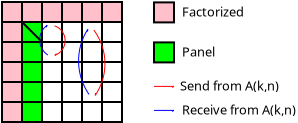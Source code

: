 <?xml version="1.0" encoding="UTF-8"?>
<dia:diagram xmlns:dia="http://www.lysator.liu.se/~alla/dia/">
  <dia:layer name="Background" visible="true" active="true">
    <dia:object type="Standard - Box" version="0" id="O0">
      <dia:attribute name="obj_pos">
        <dia:point val="-2357,-1700.92"/>
      </dia:attribute>
      <dia:attribute name="obj_bb">
        <dia:rectangle val="-2357.05,-1700.97;-2355.95,-1699.87"/>
      </dia:attribute>
      <dia:attribute name="elem_corner">
        <dia:point val="-2357,-1700.92"/>
      </dia:attribute>
      <dia:attribute name="elem_width">
        <dia:real val="1"/>
      </dia:attribute>
      <dia:attribute name="elem_height">
        <dia:real val="1"/>
      </dia:attribute>
      <dia:attribute name="border_width">
        <dia:real val="0.1"/>
      </dia:attribute>
      <dia:attribute name="inner_color">
        <dia:color val="#ffc0cb"/>
      </dia:attribute>
      <dia:attribute name="show_background">
        <dia:boolean val="true"/>
      </dia:attribute>
    </dia:object>
    <dia:object type="Standard - Box" version="0" id="O1">
      <dia:attribute name="obj_pos">
        <dia:point val="-2357,-1701.92"/>
      </dia:attribute>
      <dia:attribute name="obj_bb">
        <dia:rectangle val="-2357.05,-1701.97;-2355.95,-1700.87"/>
      </dia:attribute>
      <dia:attribute name="elem_corner">
        <dia:point val="-2357,-1701.92"/>
      </dia:attribute>
      <dia:attribute name="elem_width">
        <dia:real val="1"/>
      </dia:attribute>
      <dia:attribute name="elem_height">
        <dia:real val="1"/>
      </dia:attribute>
      <dia:attribute name="border_width">
        <dia:real val="0.1"/>
      </dia:attribute>
      <dia:attribute name="inner_color">
        <dia:color val="#ffc0cb"/>
      </dia:attribute>
      <dia:attribute name="show_background">
        <dia:boolean val="true"/>
      </dia:attribute>
    </dia:object>
    <dia:object type="Standard - Box" version="0" id="O2">
      <dia:attribute name="obj_pos">
        <dia:point val="-2357,-1702.92"/>
      </dia:attribute>
      <dia:attribute name="obj_bb">
        <dia:rectangle val="-2357.05,-1702.97;-2355.95,-1701.87"/>
      </dia:attribute>
      <dia:attribute name="elem_corner">
        <dia:point val="-2357,-1702.92"/>
      </dia:attribute>
      <dia:attribute name="elem_width">
        <dia:real val="1"/>
      </dia:attribute>
      <dia:attribute name="elem_height">
        <dia:real val="1"/>
      </dia:attribute>
      <dia:attribute name="border_width">
        <dia:real val="0.1"/>
      </dia:attribute>
      <dia:attribute name="inner_color">
        <dia:color val="#ffc0cb"/>
      </dia:attribute>
      <dia:attribute name="show_background">
        <dia:boolean val="true"/>
      </dia:attribute>
    </dia:object>
    <dia:object type="Standard - Box" version="0" id="O3">
      <dia:attribute name="obj_pos">
        <dia:point val="-2357,-1703.92"/>
      </dia:attribute>
      <dia:attribute name="obj_bb">
        <dia:rectangle val="-2357.05,-1703.97;-2355.95,-1702.87"/>
      </dia:attribute>
      <dia:attribute name="elem_corner">
        <dia:point val="-2357,-1703.92"/>
      </dia:attribute>
      <dia:attribute name="elem_width">
        <dia:real val="1"/>
      </dia:attribute>
      <dia:attribute name="elem_height">
        <dia:real val="1"/>
      </dia:attribute>
      <dia:attribute name="border_width">
        <dia:real val="0.1"/>
      </dia:attribute>
      <dia:attribute name="inner_color">
        <dia:color val="#ffc0cb"/>
      </dia:attribute>
      <dia:attribute name="show_background">
        <dia:boolean val="true"/>
      </dia:attribute>
    </dia:object>
    <dia:object type="Standard - Box" version="0" id="O4">
      <dia:attribute name="obj_pos">
        <dia:point val="-2357,-1704.92"/>
      </dia:attribute>
      <dia:attribute name="obj_bb">
        <dia:rectangle val="-2357.05,-1704.97;-2355.95,-1703.87"/>
      </dia:attribute>
      <dia:attribute name="elem_corner">
        <dia:point val="-2357,-1704.92"/>
      </dia:attribute>
      <dia:attribute name="elem_width">
        <dia:real val="1"/>
      </dia:attribute>
      <dia:attribute name="elem_height">
        <dia:real val="1"/>
      </dia:attribute>
      <dia:attribute name="border_width">
        <dia:real val="0.1"/>
      </dia:attribute>
      <dia:attribute name="inner_color">
        <dia:color val="#ffc0cb"/>
      </dia:attribute>
      <dia:attribute name="show_background">
        <dia:boolean val="true"/>
      </dia:attribute>
    </dia:object>
    <dia:object type="Standard - Box" version="0" id="O5">
      <dia:attribute name="obj_pos">
        <dia:point val="-2356,-1700.92"/>
      </dia:attribute>
      <dia:attribute name="obj_bb">
        <dia:rectangle val="-2356.05,-1700.97;-2354.95,-1699.87"/>
      </dia:attribute>
      <dia:attribute name="elem_corner">
        <dia:point val="-2356,-1700.92"/>
      </dia:attribute>
      <dia:attribute name="elem_width">
        <dia:real val="1"/>
      </dia:attribute>
      <dia:attribute name="elem_height">
        <dia:real val="1"/>
      </dia:attribute>
      <dia:attribute name="inner_color">
        <dia:color val="#00ff00"/>
      </dia:attribute>
      <dia:attribute name="show_background">
        <dia:boolean val="true"/>
      </dia:attribute>
    </dia:object>
    <dia:object type="Standard - Box" version="0" id="O6">
      <dia:attribute name="obj_pos">
        <dia:point val="-2356,-1701.92"/>
      </dia:attribute>
      <dia:attribute name="obj_bb">
        <dia:rectangle val="-2356.05,-1701.97;-2354.95,-1700.87"/>
      </dia:attribute>
      <dia:attribute name="elem_corner">
        <dia:point val="-2356,-1701.92"/>
      </dia:attribute>
      <dia:attribute name="elem_width">
        <dia:real val="1"/>
      </dia:attribute>
      <dia:attribute name="elem_height">
        <dia:real val="1"/>
      </dia:attribute>
      <dia:attribute name="inner_color">
        <dia:color val="#00ff00"/>
      </dia:attribute>
      <dia:attribute name="show_background">
        <dia:boolean val="true"/>
      </dia:attribute>
    </dia:object>
    <dia:object type="Standard - Box" version="0" id="O7">
      <dia:attribute name="obj_pos">
        <dia:point val="-2356,-1702.92"/>
      </dia:attribute>
      <dia:attribute name="obj_bb">
        <dia:rectangle val="-2356.05,-1702.97;-2354.95,-1701.87"/>
      </dia:attribute>
      <dia:attribute name="elem_corner">
        <dia:point val="-2356,-1702.92"/>
      </dia:attribute>
      <dia:attribute name="elem_width">
        <dia:real val="1"/>
      </dia:attribute>
      <dia:attribute name="elem_height">
        <dia:real val="1"/>
      </dia:attribute>
      <dia:attribute name="inner_color">
        <dia:color val="#00ff00"/>
      </dia:attribute>
      <dia:attribute name="show_background">
        <dia:boolean val="true"/>
      </dia:attribute>
    </dia:object>
    <dia:object type="Standard - Box" version="0" id="O8">
      <dia:attribute name="obj_pos">
        <dia:point val="-2356,-1703.92"/>
      </dia:attribute>
      <dia:attribute name="obj_bb">
        <dia:rectangle val="-2356.05,-1703.97;-2354.95,-1702.87"/>
      </dia:attribute>
      <dia:attribute name="elem_corner">
        <dia:point val="-2356,-1703.92"/>
      </dia:attribute>
      <dia:attribute name="elem_width">
        <dia:real val="1"/>
      </dia:attribute>
      <dia:attribute name="elem_height">
        <dia:real val="1"/>
      </dia:attribute>
      <dia:attribute name="inner_color">
        <dia:color val="#00ff00"/>
      </dia:attribute>
      <dia:attribute name="show_background">
        <dia:boolean val="true"/>
      </dia:attribute>
    </dia:object>
    <dia:object type="Standard - Box" version="0" id="O9">
      <dia:attribute name="obj_pos">
        <dia:point val="-2356,-1704.92"/>
      </dia:attribute>
      <dia:attribute name="obj_bb">
        <dia:rectangle val="-2356.05,-1704.97;-2354.95,-1703.87"/>
      </dia:attribute>
      <dia:attribute name="elem_corner">
        <dia:point val="-2356,-1704.92"/>
      </dia:attribute>
      <dia:attribute name="elem_width">
        <dia:real val="1"/>
      </dia:attribute>
      <dia:attribute name="elem_height">
        <dia:real val="1"/>
      </dia:attribute>
      <dia:attribute name="inner_color">
        <dia:color val="#00ff00"/>
      </dia:attribute>
      <dia:attribute name="show_background">
        <dia:boolean val="true"/>
      </dia:attribute>
    </dia:object>
    <dia:object type="Standard - Box" version="0" id="O10">
      <dia:attribute name="obj_pos">
        <dia:point val="-2355,-1700.92"/>
      </dia:attribute>
      <dia:attribute name="obj_bb">
        <dia:rectangle val="-2355.05,-1700.97;-2353.95,-1699.87"/>
      </dia:attribute>
      <dia:attribute name="elem_corner">
        <dia:point val="-2355,-1700.92"/>
      </dia:attribute>
      <dia:attribute name="elem_width">
        <dia:real val="1"/>
      </dia:attribute>
      <dia:attribute name="elem_height">
        <dia:real val="1"/>
      </dia:attribute>
      <dia:attribute name="show_background">
        <dia:boolean val="true"/>
      </dia:attribute>
    </dia:object>
    <dia:object type="Standard - Box" version="0" id="O11">
      <dia:attribute name="obj_pos">
        <dia:point val="-2355,-1701.92"/>
      </dia:attribute>
      <dia:attribute name="obj_bb">
        <dia:rectangle val="-2355.05,-1701.97;-2353.95,-1700.87"/>
      </dia:attribute>
      <dia:attribute name="elem_corner">
        <dia:point val="-2355,-1701.92"/>
      </dia:attribute>
      <dia:attribute name="elem_width">
        <dia:real val="1"/>
      </dia:attribute>
      <dia:attribute name="elem_height">
        <dia:real val="1"/>
      </dia:attribute>
      <dia:attribute name="show_background">
        <dia:boolean val="true"/>
      </dia:attribute>
    </dia:object>
    <dia:object type="Standard - Box" version="0" id="O12">
      <dia:attribute name="obj_pos">
        <dia:point val="-2355,-1702.92"/>
      </dia:attribute>
      <dia:attribute name="obj_bb">
        <dia:rectangle val="-2355.05,-1702.97;-2353.95,-1701.87"/>
      </dia:attribute>
      <dia:attribute name="elem_corner">
        <dia:point val="-2355,-1702.92"/>
      </dia:attribute>
      <dia:attribute name="elem_width">
        <dia:real val="1"/>
      </dia:attribute>
      <dia:attribute name="elem_height">
        <dia:real val="1"/>
      </dia:attribute>
      <dia:attribute name="show_background">
        <dia:boolean val="true"/>
      </dia:attribute>
    </dia:object>
    <dia:object type="Standard - Box" version="0" id="O13">
      <dia:attribute name="obj_pos">
        <dia:point val="-2355,-1703.92"/>
      </dia:attribute>
      <dia:attribute name="obj_bb">
        <dia:rectangle val="-2355.05,-1703.97;-2353.95,-1702.87"/>
      </dia:attribute>
      <dia:attribute name="elem_corner">
        <dia:point val="-2355,-1703.92"/>
      </dia:attribute>
      <dia:attribute name="elem_width">
        <dia:real val="1"/>
      </dia:attribute>
      <dia:attribute name="elem_height">
        <dia:real val="1"/>
      </dia:attribute>
      <dia:attribute name="show_background">
        <dia:boolean val="true"/>
      </dia:attribute>
    </dia:object>
    <dia:object type="Standard - Box" version="0" id="O14">
      <dia:attribute name="obj_pos">
        <dia:point val="-2355,-1704.92"/>
      </dia:attribute>
      <dia:attribute name="obj_bb">
        <dia:rectangle val="-2355.05,-1704.97;-2353.95,-1703.87"/>
      </dia:attribute>
      <dia:attribute name="elem_corner">
        <dia:point val="-2355,-1704.92"/>
      </dia:attribute>
      <dia:attribute name="elem_width">
        <dia:real val="1"/>
      </dia:attribute>
      <dia:attribute name="elem_height">
        <dia:real val="1"/>
      </dia:attribute>
      <dia:attribute name="show_background">
        <dia:boolean val="true"/>
      </dia:attribute>
    </dia:object>
    <dia:object type="Standard - Box" version="0" id="O15">
      <dia:attribute name="obj_pos">
        <dia:point val="-2354,-1700.92"/>
      </dia:attribute>
      <dia:attribute name="obj_bb">
        <dia:rectangle val="-2354.05,-1700.97;-2352.95,-1699.87"/>
      </dia:attribute>
      <dia:attribute name="elem_corner">
        <dia:point val="-2354,-1700.92"/>
      </dia:attribute>
      <dia:attribute name="elem_width">
        <dia:real val="1"/>
      </dia:attribute>
      <dia:attribute name="elem_height">
        <dia:real val="1"/>
      </dia:attribute>
      <dia:attribute name="show_background">
        <dia:boolean val="true"/>
      </dia:attribute>
    </dia:object>
    <dia:object type="Standard - Box" version="0" id="O16">
      <dia:attribute name="obj_pos">
        <dia:point val="-2354,-1701.92"/>
      </dia:attribute>
      <dia:attribute name="obj_bb">
        <dia:rectangle val="-2354.05,-1701.97;-2352.95,-1700.87"/>
      </dia:attribute>
      <dia:attribute name="elem_corner">
        <dia:point val="-2354,-1701.92"/>
      </dia:attribute>
      <dia:attribute name="elem_width">
        <dia:real val="1"/>
      </dia:attribute>
      <dia:attribute name="elem_height">
        <dia:real val="1"/>
      </dia:attribute>
      <dia:attribute name="show_background">
        <dia:boolean val="true"/>
      </dia:attribute>
    </dia:object>
    <dia:object type="Standard - Box" version="0" id="O17">
      <dia:attribute name="obj_pos">
        <dia:point val="-2354,-1702.92"/>
      </dia:attribute>
      <dia:attribute name="obj_bb">
        <dia:rectangle val="-2354.05,-1702.97;-2352.95,-1701.87"/>
      </dia:attribute>
      <dia:attribute name="elem_corner">
        <dia:point val="-2354,-1702.92"/>
      </dia:attribute>
      <dia:attribute name="elem_width">
        <dia:real val="1"/>
      </dia:attribute>
      <dia:attribute name="elem_height">
        <dia:real val="1"/>
      </dia:attribute>
      <dia:attribute name="show_background">
        <dia:boolean val="true"/>
      </dia:attribute>
    </dia:object>
    <dia:object type="Standard - Box" version="0" id="O18">
      <dia:attribute name="obj_pos">
        <dia:point val="-2354,-1703.92"/>
      </dia:attribute>
      <dia:attribute name="obj_bb">
        <dia:rectangle val="-2354.05,-1703.97;-2352.95,-1702.87"/>
      </dia:attribute>
      <dia:attribute name="elem_corner">
        <dia:point val="-2354,-1703.92"/>
      </dia:attribute>
      <dia:attribute name="elem_width">
        <dia:real val="1"/>
      </dia:attribute>
      <dia:attribute name="elem_height">
        <dia:real val="1"/>
      </dia:attribute>
      <dia:attribute name="show_background">
        <dia:boolean val="true"/>
      </dia:attribute>
    </dia:object>
    <dia:object type="Standard - Box" version="0" id="O19">
      <dia:attribute name="obj_pos">
        <dia:point val="-2354,-1704.92"/>
      </dia:attribute>
      <dia:attribute name="obj_bb">
        <dia:rectangle val="-2354.05,-1704.97;-2352.95,-1703.87"/>
      </dia:attribute>
      <dia:attribute name="elem_corner">
        <dia:point val="-2354,-1704.92"/>
      </dia:attribute>
      <dia:attribute name="elem_width">
        <dia:real val="1"/>
      </dia:attribute>
      <dia:attribute name="elem_height">
        <dia:real val="1"/>
      </dia:attribute>
      <dia:attribute name="show_background">
        <dia:boolean val="true"/>
      </dia:attribute>
    </dia:object>
    <dia:object type="Standard - Box" version="0" id="O20">
      <dia:attribute name="obj_pos">
        <dia:point val="-2353,-1700.92"/>
      </dia:attribute>
      <dia:attribute name="obj_bb">
        <dia:rectangle val="-2353.05,-1700.97;-2351.95,-1699.87"/>
      </dia:attribute>
      <dia:attribute name="elem_corner">
        <dia:point val="-2353,-1700.92"/>
      </dia:attribute>
      <dia:attribute name="elem_width">
        <dia:real val="1"/>
      </dia:attribute>
      <dia:attribute name="elem_height">
        <dia:real val="1"/>
      </dia:attribute>
      <dia:attribute name="show_background">
        <dia:boolean val="true"/>
      </dia:attribute>
    </dia:object>
    <dia:object type="Standard - Box" version="0" id="O21">
      <dia:attribute name="obj_pos">
        <dia:point val="-2353,-1701.92"/>
      </dia:attribute>
      <dia:attribute name="obj_bb">
        <dia:rectangle val="-2353.05,-1701.97;-2351.95,-1700.87"/>
      </dia:attribute>
      <dia:attribute name="elem_corner">
        <dia:point val="-2353,-1701.92"/>
      </dia:attribute>
      <dia:attribute name="elem_width">
        <dia:real val="1"/>
      </dia:attribute>
      <dia:attribute name="elem_height">
        <dia:real val="1"/>
      </dia:attribute>
      <dia:attribute name="show_background">
        <dia:boolean val="true"/>
      </dia:attribute>
    </dia:object>
    <dia:object type="Standard - Box" version="0" id="O22">
      <dia:attribute name="obj_pos">
        <dia:point val="-2353,-1702.92"/>
      </dia:attribute>
      <dia:attribute name="obj_bb">
        <dia:rectangle val="-2353.05,-1702.97;-2351.95,-1701.87"/>
      </dia:attribute>
      <dia:attribute name="elem_corner">
        <dia:point val="-2353,-1702.92"/>
      </dia:attribute>
      <dia:attribute name="elem_width">
        <dia:real val="1"/>
      </dia:attribute>
      <dia:attribute name="elem_height">
        <dia:real val="1"/>
      </dia:attribute>
      <dia:attribute name="show_background">
        <dia:boolean val="true"/>
      </dia:attribute>
    </dia:object>
    <dia:object type="Standard - Box" version="0" id="O23">
      <dia:attribute name="obj_pos">
        <dia:point val="-2353,-1703.92"/>
      </dia:attribute>
      <dia:attribute name="obj_bb">
        <dia:rectangle val="-2353.05,-1703.97;-2351.95,-1702.87"/>
      </dia:attribute>
      <dia:attribute name="elem_corner">
        <dia:point val="-2353,-1703.92"/>
      </dia:attribute>
      <dia:attribute name="elem_width">
        <dia:real val="1"/>
      </dia:attribute>
      <dia:attribute name="elem_height">
        <dia:real val="1"/>
      </dia:attribute>
      <dia:attribute name="show_background">
        <dia:boolean val="true"/>
      </dia:attribute>
    </dia:object>
    <dia:object type="Standard - Box" version="0" id="O24">
      <dia:attribute name="obj_pos">
        <dia:point val="-2353,-1704.92"/>
      </dia:attribute>
      <dia:attribute name="obj_bb">
        <dia:rectangle val="-2353.05,-1704.97;-2351.95,-1703.87"/>
      </dia:attribute>
      <dia:attribute name="elem_corner">
        <dia:point val="-2353,-1704.92"/>
      </dia:attribute>
      <dia:attribute name="elem_width">
        <dia:real val="1"/>
      </dia:attribute>
      <dia:attribute name="elem_height">
        <dia:real val="1"/>
      </dia:attribute>
      <dia:attribute name="show_background">
        <dia:boolean val="true"/>
      </dia:attribute>
    </dia:object>
    <dia:object type="Standard - Box" version="0" id="O25">
      <dia:attribute name="obj_pos">
        <dia:point val="-2352,-1700.92"/>
      </dia:attribute>
      <dia:attribute name="obj_bb">
        <dia:rectangle val="-2352.05,-1700.97;-2350.95,-1699.87"/>
      </dia:attribute>
      <dia:attribute name="elem_corner">
        <dia:point val="-2352,-1700.92"/>
      </dia:attribute>
      <dia:attribute name="elem_width">
        <dia:real val="1"/>
      </dia:attribute>
      <dia:attribute name="elem_height">
        <dia:real val="1"/>
      </dia:attribute>
      <dia:attribute name="show_background">
        <dia:boolean val="true"/>
      </dia:attribute>
    </dia:object>
    <dia:object type="Standard - Box" version="0" id="O26">
      <dia:attribute name="obj_pos">
        <dia:point val="-2352,-1701.92"/>
      </dia:attribute>
      <dia:attribute name="obj_bb">
        <dia:rectangle val="-2352.05,-1701.97;-2350.95,-1700.87"/>
      </dia:attribute>
      <dia:attribute name="elem_corner">
        <dia:point val="-2352,-1701.92"/>
      </dia:attribute>
      <dia:attribute name="elem_width">
        <dia:real val="1"/>
      </dia:attribute>
      <dia:attribute name="elem_height">
        <dia:real val="1"/>
      </dia:attribute>
      <dia:attribute name="show_background">
        <dia:boolean val="true"/>
      </dia:attribute>
    </dia:object>
    <dia:object type="Standard - Box" version="0" id="O27">
      <dia:attribute name="obj_pos">
        <dia:point val="-2352,-1702.92"/>
      </dia:attribute>
      <dia:attribute name="obj_bb">
        <dia:rectangle val="-2352.05,-1702.97;-2350.95,-1701.87"/>
      </dia:attribute>
      <dia:attribute name="elem_corner">
        <dia:point val="-2352,-1702.92"/>
      </dia:attribute>
      <dia:attribute name="elem_width">
        <dia:real val="1"/>
      </dia:attribute>
      <dia:attribute name="elem_height">
        <dia:real val="1"/>
      </dia:attribute>
      <dia:attribute name="show_background">
        <dia:boolean val="true"/>
      </dia:attribute>
    </dia:object>
    <dia:object type="Standard - Box" version="0" id="O28">
      <dia:attribute name="obj_pos">
        <dia:point val="-2352,-1703.92"/>
      </dia:attribute>
      <dia:attribute name="obj_bb">
        <dia:rectangle val="-2352.05,-1703.97;-2350.95,-1702.87"/>
      </dia:attribute>
      <dia:attribute name="elem_corner">
        <dia:point val="-2352,-1703.92"/>
      </dia:attribute>
      <dia:attribute name="elem_width">
        <dia:real val="1"/>
      </dia:attribute>
      <dia:attribute name="elem_height">
        <dia:real val="1"/>
      </dia:attribute>
      <dia:attribute name="show_background">
        <dia:boolean val="true"/>
      </dia:attribute>
    </dia:object>
    <dia:object type="Standard - Box" version="0" id="O29">
      <dia:attribute name="obj_pos">
        <dia:point val="-2352,-1704.92"/>
      </dia:attribute>
      <dia:attribute name="obj_bb">
        <dia:rectangle val="-2352.05,-1704.97;-2350.95,-1703.87"/>
      </dia:attribute>
      <dia:attribute name="elem_corner">
        <dia:point val="-2352,-1704.92"/>
      </dia:attribute>
      <dia:attribute name="elem_width">
        <dia:real val="1"/>
      </dia:attribute>
      <dia:attribute name="elem_height">
        <dia:real val="1"/>
      </dia:attribute>
      <dia:attribute name="show_background">
        <dia:boolean val="true"/>
      </dia:attribute>
    </dia:object>
    <dia:object type="Standard - Box" version="0" id="O30">
      <dia:attribute name="obj_pos">
        <dia:point val="-2357,-1705.92"/>
      </dia:attribute>
      <dia:attribute name="obj_bb">
        <dia:rectangle val="-2357.05,-1705.97;-2355.95,-1704.87"/>
      </dia:attribute>
      <dia:attribute name="elem_corner">
        <dia:point val="-2357,-1705.92"/>
      </dia:attribute>
      <dia:attribute name="elem_width">
        <dia:real val="1"/>
      </dia:attribute>
      <dia:attribute name="elem_height">
        <dia:real val="1"/>
      </dia:attribute>
      <dia:attribute name="border_width">
        <dia:real val="0.1"/>
      </dia:attribute>
      <dia:attribute name="inner_color">
        <dia:color val="#ffc0cb"/>
      </dia:attribute>
      <dia:attribute name="show_background">
        <dia:boolean val="true"/>
      </dia:attribute>
    </dia:object>
    <dia:object type="Standard - Box" version="0" id="O31">
      <dia:attribute name="obj_pos">
        <dia:point val="-2356,-1705.92"/>
      </dia:attribute>
      <dia:attribute name="obj_bb">
        <dia:rectangle val="-2356.05,-1705.97;-2354.95,-1704.87"/>
      </dia:attribute>
      <dia:attribute name="elem_corner">
        <dia:point val="-2356,-1705.92"/>
      </dia:attribute>
      <dia:attribute name="elem_width">
        <dia:real val="1"/>
      </dia:attribute>
      <dia:attribute name="elem_height">
        <dia:real val="1"/>
      </dia:attribute>
      <dia:attribute name="border_width">
        <dia:real val="0.1"/>
      </dia:attribute>
      <dia:attribute name="inner_color">
        <dia:color val="#ffc0cb"/>
      </dia:attribute>
      <dia:attribute name="show_background">
        <dia:boolean val="true"/>
      </dia:attribute>
    </dia:object>
    <dia:object type="Standard - Box" version="0" id="O32">
      <dia:attribute name="obj_pos">
        <dia:point val="-2355,-1705.92"/>
      </dia:attribute>
      <dia:attribute name="obj_bb">
        <dia:rectangle val="-2355.05,-1705.97;-2353.95,-1704.87"/>
      </dia:attribute>
      <dia:attribute name="elem_corner">
        <dia:point val="-2355,-1705.92"/>
      </dia:attribute>
      <dia:attribute name="elem_width">
        <dia:real val="1"/>
      </dia:attribute>
      <dia:attribute name="elem_height">
        <dia:real val="1"/>
      </dia:attribute>
      <dia:attribute name="border_width">
        <dia:real val="0.1"/>
      </dia:attribute>
      <dia:attribute name="inner_color">
        <dia:color val="#ffc0cb"/>
      </dia:attribute>
      <dia:attribute name="show_background">
        <dia:boolean val="true"/>
      </dia:attribute>
    </dia:object>
    <dia:object type="Standard - Box" version="0" id="O33">
      <dia:attribute name="obj_pos">
        <dia:point val="-2354,-1705.92"/>
      </dia:attribute>
      <dia:attribute name="obj_bb">
        <dia:rectangle val="-2354.05,-1705.97;-2352.95,-1704.87"/>
      </dia:attribute>
      <dia:attribute name="elem_corner">
        <dia:point val="-2354,-1705.92"/>
      </dia:attribute>
      <dia:attribute name="elem_width">
        <dia:real val="1"/>
      </dia:attribute>
      <dia:attribute name="elem_height">
        <dia:real val="1"/>
      </dia:attribute>
      <dia:attribute name="border_width">
        <dia:real val="0.1"/>
      </dia:attribute>
      <dia:attribute name="inner_color">
        <dia:color val="#ffc0cb"/>
      </dia:attribute>
      <dia:attribute name="show_background">
        <dia:boolean val="true"/>
      </dia:attribute>
    </dia:object>
    <dia:object type="Standard - Box" version="0" id="O34">
      <dia:attribute name="obj_pos">
        <dia:point val="-2353,-1705.92"/>
      </dia:attribute>
      <dia:attribute name="obj_bb">
        <dia:rectangle val="-2353.05,-1705.97;-2351.95,-1704.87"/>
      </dia:attribute>
      <dia:attribute name="elem_corner">
        <dia:point val="-2353,-1705.92"/>
      </dia:attribute>
      <dia:attribute name="elem_width">
        <dia:real val="1"/>
      </dia:attribute>
      <dia:attribute name="elem_height">
        <dia:real val="1"/>
      </dia:attribute>
      <dia:attribute name="border_width">
        <dia:real val="0.1"/>
      </dia:attribute>
      <dia:attribute name="inner_color">
        <dia:color val="#ffc0cb"/>
      </dia:attribute>
      <dia:attribute name="show_background">
        <dia:boolean val="true"/>
      </dia:attribute>
    </dia:object>
    <dia:object type="Standard - Box" version="0" id="O35">
      <dia:attribute name="obj_pos">
        <dia:point val="-2352,-1705.92"/>
      </dia:attribute>
      <dia:attribute name="obj_bb">
        <dia:rectangle val="-2352.05,-1705.97;-2350.95,-1704.87"/>
      </dia:attribute>
      <dia:attribute name="elem_corner">
        <dia:point val="-2352,-1705.92"/>
      </dia:attribute>
      <dia:attribute name="elem_width">
        <dia:real val="1"/>
      </dia:attribute>
      <dia:attribute name="elem_height">
        <dia:real val="1"/>
      </dia:attribute>
      <dia:attribute name="border_width">
        <dia:real val="0.1"/>
      </dia:attribute>
      <dia:attribute name="inner_color">
        <dia:color val="#ffc0cb"/>
      </dia:attribute>
      <dia:attribute name="show_background">
        <dia:boolean val="true"/>
      </dia:attribute>
    </dia:object>
    <dia:object type="Standard - Line" version="0" id="O36">
      <dia:attribute name="obj_pos">
        <dia:point val="-2356,-1704.92"/>
      </dia:attribute>
      <dia:attribute name="obj_bb">
        <dia:rectangle val="-2356.07,-1704.99;-2354.93,-1703.85"/>
      </dia:attribute>
      <dia:attribute name="conn_endpoints">
        <dia:point val="-2356,-1704.92"/>
        <dia:point val="-2355,-1703.92"/>
      </dia:attribute>
      <dia:attribute name="numcp">
        <dia:int val="1"/>
      </dia:attribute>
      <dia:connections>
        <dia:connection handle="0" to="O4" connection="2"/>
        <dia:connection handle="1" to="O8" connection="2"/>
      </dia:connections>
    </dia:object>
    <dia:object type="Standard - Arc" version="0" id="O37">
      <dia:attribute name="obj_pos">
        <dia:point val="-2354.37,-1704.73"/>
      </dia:attribute>
      <dia:attribute name="obj_bb">
        <dia:rectangle val="-2355,-1704.76;-2353.55,-1702.65"/>
      </dia:attribute>
      <dia:attribute name="conn_endpoints">
        <dia:point val="-2354.37,-1704.73"/>
        <dia:point val="-2354.36,-1703.25"/>
      </dia:attribute>
      <dia:attribute name="arc_color">
        <dia:color val="#ff0000"/>
      </dia:attribute>
      <dia:attribute name="curve_distance">
        <dia:real val="-0.522"/>
      </dia:attribute>
      <dia:attribute name="line_width">
        <dia:real val="0.05"/>
      </dia:attribute>
      <dia:attribute name="end_arrow">
        <dia:enum val="6"/>
      </dia:attribute>
      <dia:attribute name="end_arrow_length">
        <dia:real val="0.11"/>
      </dia:attribute>
      <dia:attribute name="end_arrow_width">
        <dia:real val="0.11"/>
      </dia:attribute>
    </dia:object>
    <dia:object type="Standard - Arc" version="0" id="O38">
      <dia:attribute name="obj_pos">
        <dia:point val="-2354.71,-1703.27"/>
      </dia:attribute>
      <dia:attribute name="obj_bb">
        <dia:rectangle val="-2355.68,-1705.11;-2353.91,-1703.24"/>
      </dia:attribute>
      <dia:attribute name="conn_endpoints">
        <dia:point val="-2354.71,-1703.27"/>
        <dia:point val="-2354.74,-1704.76"/>
      </dia:attribute>
      <dia:attribute name="arc_color">
        <dia:color val="#0000ff"/>
      </dia:attribute>
      <dia:attribute name="curve_distance">
        <dia:real val="-0.39"/>
      </dia:attribute>
      <dia:attribute name="line_width">
        <dia:real val="0.05"/>
      </dia:attribute>
      <dia:attribute name="end_arrow">
        <dia:enum val="6"/>
      </dia:attribute>
      <dia:attribute name="end_arrow_length">
        <dia:real val="0.11"/>
      </dia:attribute>
      <dia:attribute name="end_arrow_width">
        <dia:real val="0.11"/>
      </dia:attribute>
    </dia:object>
    <dia:object type="Standard - Arc" version="0" id="O39">
      <dia:attribute name="obj_pos">
        <dia:point val="-2352.65,-1701.3"/>
      </dia:attribute>
      <dia:attribute name="obj_bb">
        <dia:rectangle val="-2353.72,-1704.6;-2351.73,-1701.27"/>
      </dia:attribute>
      <dia:attribute name="conn_endpoints">
        <dia:point val="-2352.65,-1701.3"/>
        <dia:point val="-2352.71,-1704.56"/>
      </dia:attribute>
      <dia:attribute name="arc_color">
        <dia:color val="#0000ff"/>
      </dia:attribute>
      <dia:attribute name="curve_distance">
        <dia:real val="-0.491"/>
      </dia:attribute>
      <dia:attribute name="line_width">
        <dia:real val="0.05"/>
      </dia:attribute>
      <dia:attribute name="end_arrow">
        <dia:enum val="6"/>
      </dia:attribute>
      <dia:attribute name="end_arrow_length">
        <dia:real val="0.11"/>
      </dia:attribute>
      <dia:attribute name="end_arrow_width">
        <dia:real val="0.11"/>
      </dia:attribute>
    </dia:object>
    <dia:object type="Standard - Arc" version="0" id="O40">
      <dia:attribute name="obj_pos">
        <dia:point val="-2352.41,-1704.52"/>
      </dia:attribute>
      <dia:attribute name="obj_bb">
        <dia:rectangle val="-2353.31,-1704.55;-2351.33,-1701.21"/>
      </dia:attribute>
      <dia:attribute name="conn_endpoints">
        <dia:point val="-2352.41,-1704.52"/>
        <dia:point val="-2352.34,-1701.25"/>
      </dia:attribute>
      <dia:attribute name="arc_color">
        <dia:color val="#ff0000"/>
      </dia:attribute>
      <dia:attribute name="curve_distance">
        <dia:real val="-0.522"/>
      </dia:attribute>
      <dia:attribute name="line_width">
        <dia:real val="0.05"/>
      </dia:attribute>
      <dia:attribute name="end_arrow">
        <dia:enum val="6"/>
      </dia:attribute>
      <dia:attribute name="end_arrow_length">
        <dia:real val="0.11"/>
      </dia:attribute>
      <dia:attribute name="end_arrow_width">
        <dia:real val="0.11"/>
      </dia:attribute>
    </dia:object>
    <dia:object type="Standard - Box" version="0" id="O41">
      <dia:attribute name="obj_pos">
        <dia:point val="-2349.4,-1705.9"/>
      </dia:attribute>
      <dia:attribute name="obj_bb">
        <dia:rectangle val="-2349.45,-1705.95;-2348.35,-1704.85"/>
      </dia:attribute>
      <dia:attribute name="elem_corner">
        <dia:point val="-2349.4,-1705.9"/>
      </dia:attribute>
      <dia:attribute name="elem_width">
        <dia:real val="1"/>
      </dia:attribute>
      <dia:attribute name="elem_height">
        <dia:real val="1"/>
      </dia:attribute>
      <dia:attribute name="border_width">
        <dia:real val="0.1"/>
      </dia:attribute>
      <dia:attribute name="inner_color">
        <dia:color val="#ffc0cb"/>
      </dia:attribute>
      <dia:attribute name="show_background">
        <dia:boolean val="true"/>
      </dia:attribute>
    </dia:object>
    <dia:object type="Standard - Box" version="0" id="O42">
      <dia:attribute name="obj_pos">
        <dia:point val="-2349.4,-1703.9"/>
      </dia:attribute>
      <dia:attribute name="obj_bb">
        <dia:rectangle val="-2349.45,-1703.95;-2348.35,-1702.85"/>
      </dia:attribute>
      <dia:attribute name="elem_corner">
        <dia:point val="-2349.4,-1703.9"/>
      </dia:attribute>
      <dia:attribute name="elem_width">
        <dia:real val="1"/>
      </dia:attribute>
      <dia:attribute name="elem_height">
        <dia:real val="1"/>
      </dia:attribute>
      <dia:attribute name="inner_color">
        <dia:color val="#00ff00"/>
      </dia:attribute>
      <dia:attribute name="show_background">
        <dia:boolean val="true"/>
      </dia:attribute>
    </dia:object>
    <dia:object type="Standard - Line" version="0" id="O43">
      <dia:attribute name="obj_pos">
        <dia:point val="-2349.4,-1701.7"/>
      </dia:attribute>
      <dia:attribute name="obj_bb">
        <dia:rectangle val="-2349.43,-1702.54;-2348.05,-1700.76"/>
      </dia:attribute>
      <dia:attribute name="conn_endpoints">
        <dia:point val="-2349.4,-1701.7"/>
        <dia:point val="-2348.4,-1701.7"/>
      </dia:attribute>
      <dia:attribute name="numcp">
        <dia:int val="1"/>
      </dia:attribute>
      <dia:attribute name="line_color">
        <dia:color val="#ff0000"/>
      </dia:attribute>
      <dia:attribute name="line_width">
        <dia:real val="0.05"/>
      </dia:attribute>
      <dia:attribute name="end_arrow">
        <dia:enum val="6"/>
      </dia:attribute>
      <dia:attribute name="end_arrow_length">
        <dia:real val="0.1"/>
      </dia:attribute>
      <dia:attribute name="end_arrow_width">
        <dia:real val="0.1"/>
      </dia:attribute>
    </dia:object>
    <dia:object type="Standard - Line" version="0" id="O44">
      <dia:attribute name="obj_pos">
        <dia:point val="-2349.4,-1700.5"/>
      </dia:attribute>
      <dia:attribute name="obj_bb">
        <dia:rectangle val="-2349.43,-1701.34;-2348.05,-1699.56"/>
      </dia:attribute>
      <dia:attribute name="conn_endpoints">
        <dia:point val="-2349.4,-1700.5"/>
        <dia:point val="-2348.4,-1700.5"/>
      </dia:attribute>
      <dia:attribute name="numcp">
        <dia:int val="1"/>
      </dia:attribute>
      <dia:attribute name="line_color">
        <dia:color val="#0000ff"/>
      </dia:attribute>
      <dia:attribute name="line_width">
        <dia:real val="0.05"/>
      </dia:attribute>
      <dia:attribute name="end_arrow">
        <dia:enum val="6"/>
      </dia:attribute>
      <dia:attribute name="end_arrow_length">
        <dia:real val="0.1"/>
      </dia:attribute>
      <dia:attribute name="end_arrow_width">
        <dia:real val="0.1"/>
      </dia:attribute>
    </dia:object>
    <dia:object type="Standard - Text" version="1" id="O45">
      <dia:attribute name="obj_pos">
        <dia:point val="-2348,-1705.2"/>
      </dia:attribute>
      <dia:attribute name="obj_bb">
        <dia:rectangle val="-2348,-1705.8;-2344.72,-1705.05"/>
      </dia:attribute>
      <dia:attribute name="text">
        <dia:composite type="text">
          <dia:attribute name="string">
            <dia:string>#Factorized#</dia:string>
          </dia:attribute>
          <dia:attribute name="font">
            <dia:font family="sans" style="0" name="Helvetica"/>
          </dia:attribute>
          <dia:attribute name="height">
            <dia:real val="0.8"/>
          </dia:attribute>
          <dia:attribute name="pos">
            <dia:point val="-2348,-1705.2"/>
          </dia:attribute>
          <dia:attribute name="color">
            <dia:color val="#000000"/>
          </dia:attribute>
          <dia:attribute name="alignment">
            <dia:enum val="0"/>
          </dia:attribute>
        </dia:composite>
      </dia:attribute>
      <dia:attribute name="valign">
        <dia:enum val="3"/>
      </dia:attribute>
    </dia:object>
    <dia:object type="Standard - Text" version="1" id="O46">
      <dia:attribute name="obj_pos">
        <dia:point val="-2348,-1703.2"/>
      </dia:attribute>
      <dia:attribute name="obj_bb">
        <dia:rectangle val="-2348,-1703.8;-2346.27,-1703.05"/>
      </dia:attribute>
      <dia:attribute name="text">
        <dia:composite type="text">
          <dia:attribute name="string">
            <dia:string>#Panel#</dia:string>
          </dia:attribute>
          <dia:attribute name="font">
            <dia:font family="sans" style="0" name="Helvetica"/>
          </dia:attribute>
          <dia:attribute name="height">
            <dia:real val="0.8"/>
          </dia:attribute>
          <dia:attribute name="pos">
            <dia:point val="-2348,-1703.2"/>
          </dia:attribute>
          <dia:attribute name="color">
            <dia:color val="#000000"/>
          </dia:attribute>
          <dia:attribute name="alignment">
            <dia:enum val="0"/>
          </dia:attribute>
        </dia:composite>
      </dia:attribute>
      <dia:attribute name="valign">
        <dia:enum val="3"/>
      </dia:attribute>
    </dia:object>
    <dia:object type="Standard - Text" version="1" id="O47">
      <dia:attribute name="obj_pos">
        <dia:point val="-2348.1,-1701.5"/>
      </dia:attribute>
      <dia:attribute name="obj_bb">
        <dia:rectangle val="-2348.1,-1702.1;-2342.68,-1701.35"/>
      </dia:attribute>
      <dia:attribute name="text">
        <dia:composite type="text">
          <dia:attribute name="string">
            <dia:string>#Send from A(k,n)#</dia:string>
          </dia:attribute>
          <dia:attribute name="font">
            <dia:font family="sans" style="0" name="Helvetica"/>
          </dia:attribute>
          <dia:attribute name="height">
            <dia:real val="0.8"/>
          </dia:attribute>
          <dia:attribute name="pos">
            <dia:point val="-2348.1,-1701.5"/>
          </dia:attribute>
          <dia:attribute name="color">
            <dia:color val="#000000"/>
          </dia:attribute>
          <dia:attribute name="alignment">
            <dia:enum val="0"/>
          </dia:attribute>
        </dia:composite>
      </dia:attribute>
      <dia:attribute name="valign">
        <dia:enum val="3"/>
      </dia:attribute>
    </dia:object>
    <dia:object type="Standard - Text" version="1" id="O48">
      <dia:attribute name="obj_pos">
        <dia:point val="-2348,-1700.3"/>
      </dia:attribute>
      <dia:attribute name="obj_bb">
        <dia:rectangle val="-2348,-1700.9;-2341.68,-1700.15"/>
      </dia:attribute>
      <dia:attribute name="text">
        <dia:composite type="text">
          <dia:attribute name="string">
            <dia:string>#Receive from A(k,n)#</dia:string>
          </dia:attribute>
          <dia:attribute name="font">
            <dia:font family="sans" style="0" name="Helvetica"/>
          </dia:attribute>
          <dia:attribute name="height">
            <dia:real val="0.8"/>
          </dia:attribute>
          <dia:attribute name="pos">
            <dia:point val="-2348,-1700.3"/>
          </dia:attribute>
          <dia:attribute name="color">
            <dia:color val="#000000"/>
          </dia:attribute>
          <dia:attribute name="alignment">
            <dia:enum val="0"/>
          </dia:attribute>
        </dia:composite>
      </dia:attribute>
      <dia:attribute name="valign">
        <dia:enum val="3"/>
      </dia:attribute>
    </dia:object>
  </dia:layer>
</dia:diagram>
